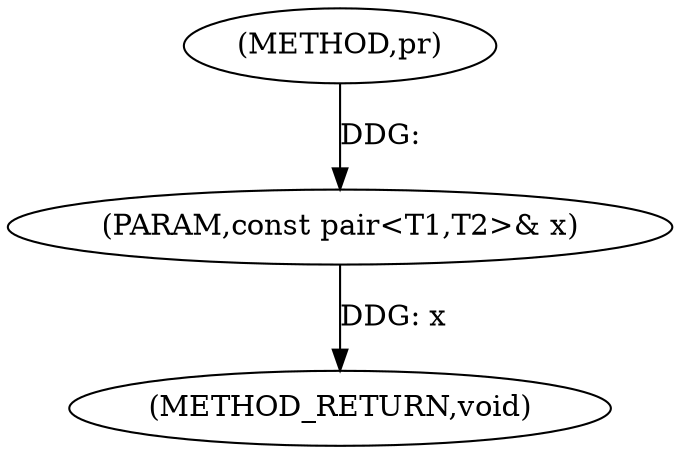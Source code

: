 digraph "pr" {  
"1000189" [label = "(METHOD,pr)" ]
"1000192" [label = "(METHOD_RETURN,void)" ]
"1000190" [label = "(PARAM,const pair<T1,T2>& x)" ]
  "1000190" -> "1000192"  [ label = "DDG: x"] 
  "1000189" -> "1000190"  [ label = "DDG: "] 
}
